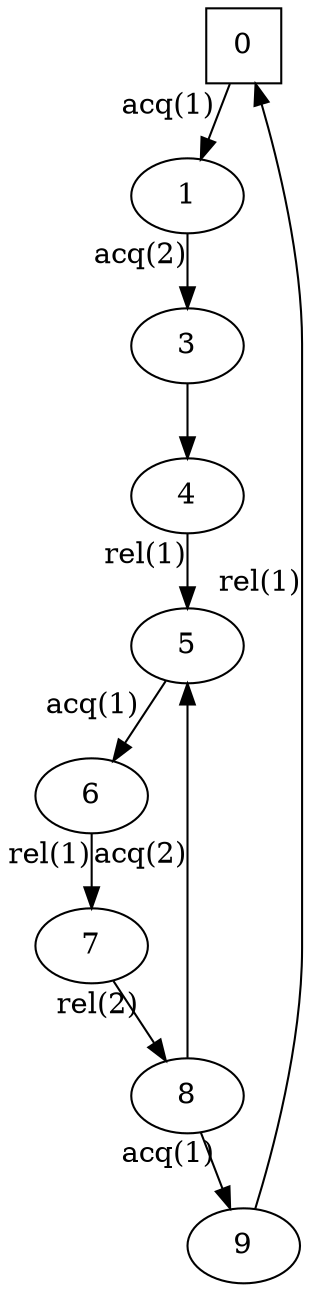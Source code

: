 digraph auto_0{
0[shape=square];
1;
3;
4;
5;
6;
7;
8;
9;
3 -> 4;
1 -> 3[xlabel="acq(2)"];
0 -> 1[xlabel="acq(1)"];
6 -> 7[xlabel="rel(1)"];
8 -> 9[xlabel="acq(1)"];
8 -> 5[xlabel="acq(2)"];
5 -> 6[xlabel="acq(1)"];
4 -> 5[xlabel="rel(1)"];
7 -> 8[xlabel="rel(2)"];
9 -> 0[xlabel="rel(1)"];
}
